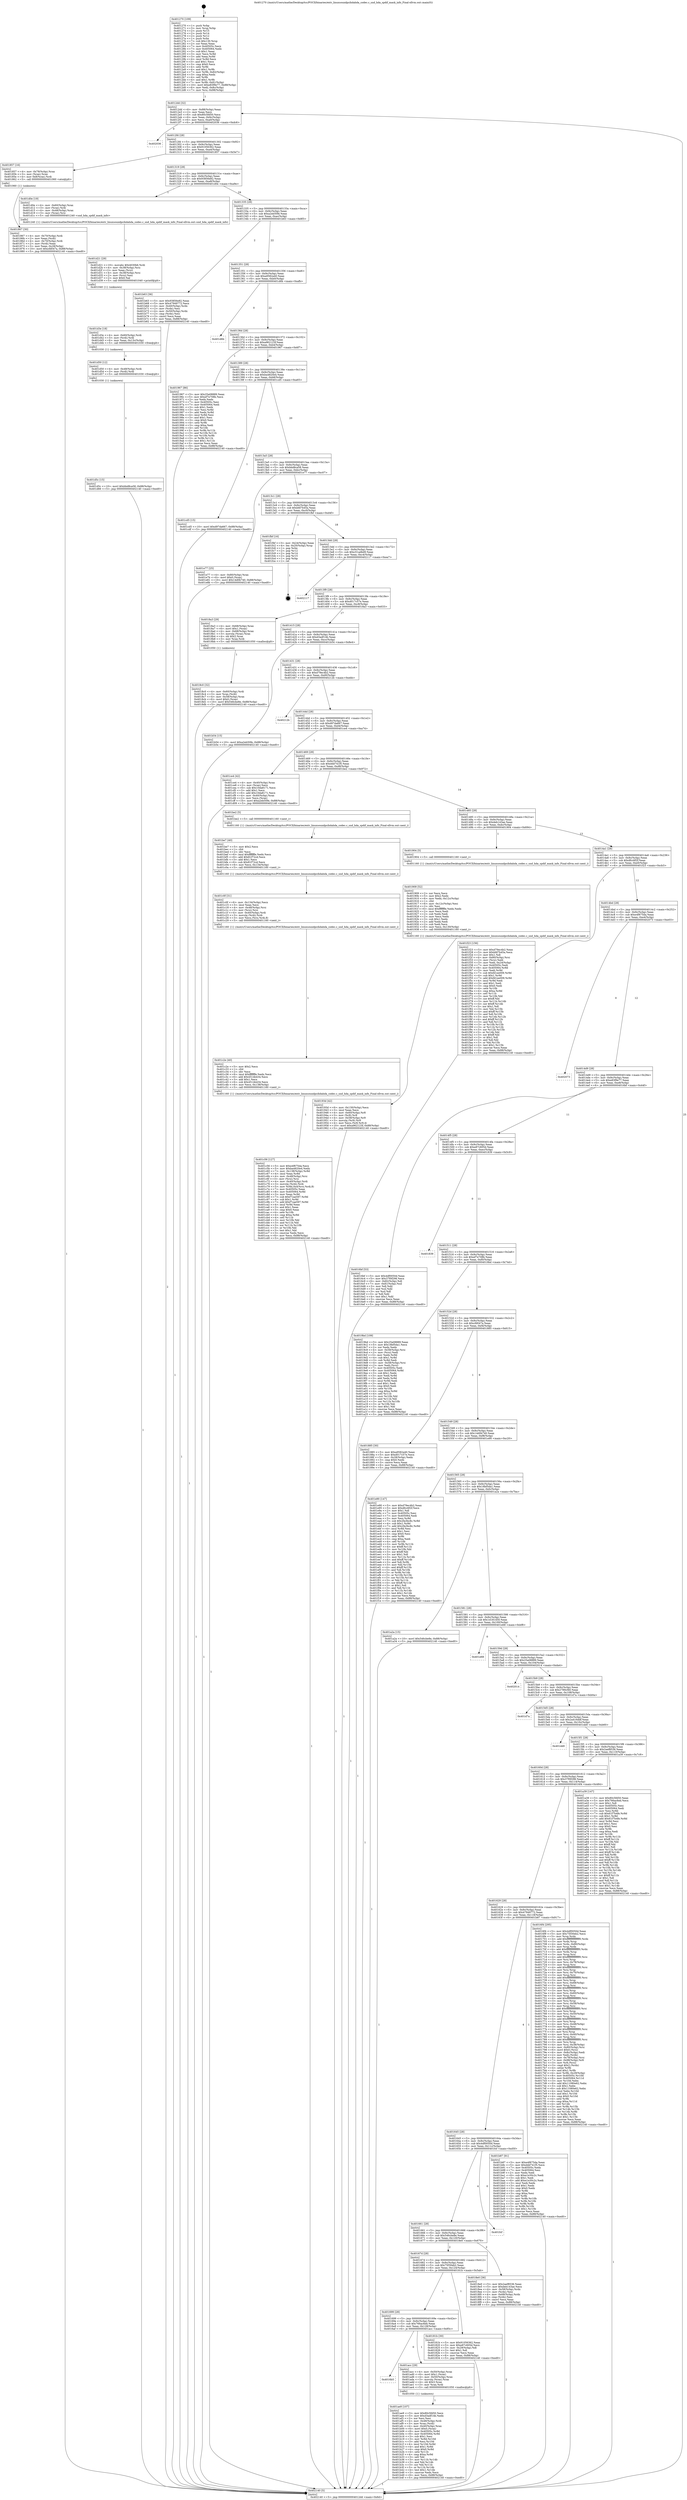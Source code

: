 digraph "0x401270" {
  label = "0x401270 (/mnt/c/Users/mathe/Desktop/tcc/POCII/binaries/extr_linuxsoundpcihdahda_codec.c_snd_hda_spdif_mask_info_Final-ollvm.out::main(0))"
  labelloc = "t"
  node[shape=record]

  Entry [label="",width=0.3,height=0.3,shape=circle,fillcolor=black,style=filled]
  "0x4012dd" [label="{
     0x4012dd [32]\l
     | [instrs]\l
     &nbsp;&nbsp;0x4012dd \<+6\>: mov -0x88(%rbp),%eax\l
     &nbsp;&nbsp;0x4012e3 \<+2\>: mov %eax,%ecx\l
     &nbsp;&nbsp;0x4012e5 \<+6\>: sub $0x80c5fd50,%ecx\l
     &nbsp;&nbsp;0x4012eb \<+6\>: mov %eax,-0x9c(%rbp)\l
     &nbsp;&nbsp;0x4012f1 \<+6\>: mov %ecx,-0xa0(%rbp)\l
     &nbsp;&nbsp;0x4012f7 \<+6\>: je 0000000000402036 \<main+0xdc6\>\l
  }"]
  "0x402036" [label="{
     0x402036\l
  }", style=dashed]
  "0x4012fd" [label="{
     0x4012fd [28]\l
     | [instrs]\l
     &nbsp;&nbsp;0x4012fd \<+5\>: jmp 0000000000401302 \<main+0x92\>\l
     &nbsp;&nbsp;0x401302 \<+6\>: mov -0x9c(%rbp),%eax\l
     &nbsp;&nbsp;0x401308 \<+5\>: sub $0x91056362,%eax\l
     &nbsp;&nbsp;0x40130d \<+6\>: mov %eax,-0xa4(%rbp)\l
     &nbsp;&nbsp;0x401313 \<+6\>: je 0000000000401857 \<main+0x5e7\>\l
  }"]
  Exit [label="",width=0.3,height=0.3,shape=circle,fillcolor=black,style=filled,peripheries=2]
  "0x401857" [label="{
     0x401857 [16]\l
     | [instrs]\l
     &nbsp;&nbsp;0x401857 \<+4\>: mov -0x78(%rbp),%rax\l
     &nbsp;&nbsp;0x40185b \<+3\>: mov (%rax),%rax\l
     &nbsp;&nbsp;0x40185e \<+4\>: mov 0x8(%rax),%rdi\l
     &nbsp;&nbsp;0x401862 \<+5\>: call 0000000000401060 \<atoi@plt\>\l
     | [calls]\l
     &nbsp;&nbsp;0x401060 \{1\} (unknown)\l
  }"]
  "0x401319" [label="{
     0x401319 [28]\l
     | [instrs]\l
     &nbsp;&nbsp;0x401319 \<+5\>: jmp 000000000040131e \<main+0xae\>\l
     &nbsp;&nbsp;0x40131e \<+6\>: mov -0x9c(%rbp),%eax\l
     &nbsp;&nbsp;0x401324 \<+5\>: sub $0x93856e82,%eax\l
     &nbsp;&nbsp;0x401329 \<+6\>: mov %eax,-0xa8(%rbp)\l
     &nbsp;&nbsp;0x40132f \<+6\>: je 0000000000401d0e \<main+0xa9e\>\l
  }"]
  "0x401d5c" [label="{
     0x401d5c [15]\l
     | [instrs]\l
     &nbsp;&nbsp;0x401d5c \<+10\>: movl $0xbbd8ca58,-0x88(%rbp)\l
     &nbsp;&nbsp;0x401d66 \<+5\>: jmp 0000000000402140 \<main+0xed0\>\l
  }"]
  "0x401d0e" [label="{
     0x401d0e [19]\l
     | [instrs]\l
     &nbsp;&nbsp;0x401d0e \<+4\>: mov -0x60(%rbp),%rax\l
     &nbsp;&nbsp;0x401d12 \<+3\>: mov (%rax),%rdi\l
     &nbsp;&nbsp;0x401d15 \<+4\>: mov -0x48(%rbp),%rax\l
     &nbsp;&nbsp;0x401d19 \<+3\>: mov (%rax),%rsi\l
     &nbsp;&nbsp;0x401d1c \<+5\>: call 0000000000401240 \<snd_hda_spdif_mask_info\>\l
     | [calls]\l
     &nbsp;&nbsp;0x401240 \{1\} (/mnt/c/Users/mathe/Desktop/tcc/POCII/binaries/extr_linuxsoundpcihdahda_codec.c_snd_hda_spdif_mask_info_Final-ollvm.out::snd_hda_spdif_mask_info)\l
  }"]
  "0x401335" [label="{
     0x401335 [28]\l
     | [instrs]\l
     &nbsp;&nbsp;0x401335 \<+5\>: jmp 000000000040133a \<main+0xca\>\l
     &nbsp;&nbsp;0x40133a \<+6\>: mov -0x9c(%rbp),%eax\l
     &nbsp;&nbsp;0x401340 \<+5\>: sub $0xa2eb50fe,%eax\l
     &nbsp;&nbsp;0x401345 \<+6\>: mov %eax,-0xac(%rbp)\l
     &nbsp;&nbsp;0x40134b \<+6\>: je 0000000000401b63 \<main+0x8f3\>\l
  }"]
  "0x401d50" [label="{
     0x401d50 [12]\l
     | [instrs]\l
     &nbsp;&nbsp;0x401d50 \<+4\>: mov -0x48(%rbp),%rdi\l
     &nbsp;&nbsp;0x401d54 \<+3\>: mov (%rdi),%rdi\l
     &nbsp;&nbsp;0x401d57 \<+5\>: call 0000000000401030 \<free@plt\>\l
     | [calls]\l
     &nbsp;&nbsp;0x401030 \{1\} (unknown)\l
  }"]
  "0x401b63" [label="{
     0x401b63 [36]\l
     | [instrs]\l
     &nbsp;&nbsp;0x401b63 \<+5\>: mov $0x93856e82,%eax\l
     &nbsp;&nbsp;0x401b68 \<+5\>: mov $0x47949772,%ecx\l
     &nbsp;&nbsp;0x401b6d \<+4\>: mov -0x40(%rbp),%rdx\l
     &nbsp;&nbsp;0x401b71 \<+2\>: mov (%rdx),%esi\l
     &nbsp;&nbsp;0x401b73 \<+4\>: mov -0x50(%rbp),%rdx\l
     &nbsp;&nbsp;0x401b77 \<+2\>: cmp (%rdx),%esi\l
     &nbsp;&nbsp;0x401b79 \<+3\>: cmovl %ecx,%eax\l
     &nbsp;&nbsp;0x401b7c \<+6\>: mov %eax,-0x88(%rbp)\l
     &nbsp;&nbsp;0x401b82 \<+5\>: jmp 0000000000402140 \<main+0xed0\>\l
  }"]
  "0x401351" [label="{
     0x401351 [28]\l
     | [instrs]\l
     &nbsp;&nbsp;0x401351 \<+5\>: jmp 0000000000401356 \<main+0xe6\>\l
     &nbsp;&nbsp;0x401356 \<+6\>: mov -0x9c(%rbp),%eax\l
     &nbsp;&nbsp;0x40135c \<+5\>: sub $0xa9582a40,%eax\l
     &nbsp;&nbsp;0x401361 \<+6\>: mov %eax,-0xb0(%rbp)\l
     &nbsp;&nbsp;0x401367 \<+6\>: je 0000000000401d6b \<main+0xafb\>\l
  }"]
  "0x401d3e" [label="{
     0x401d3e [18]\l
     | [instrs]\l
     &nbsp;&nbsp;0x401d3e \<+4\>: mov -0x60(%rbp),%rdi\l
     &nbsp;&nbsp;0x401d42 \<+3\>: mov (%rdi),%rdi\l
     &nbsp;&nbsp;0x401d45 \<+6\>: mov %eax,-0x13c(%rbp)\l
     &nbsp;&nbsp;0x401d4b \<+5\>: call 0000000000401030 \<free@plt\>\l
     | [calls]\l
     &nbsp;&nbsp;0x401030 \{1\} (unknown)\l
  }"]
  "0x401d6b" [label="{
     0x401d6b\l
  }", style=dashed]
  "0x40136d" [label="{
     0x40136d [28]\l
     | [instrs]\l
     &nbsp;&nbsp;0x40136d \<+5\>: jmp 0000000000401372 \<main+0x102\>\l
     &nbsp;&nbsp;0x401372 \<+6\>: mov -0x9c(%rbp),%eax\l
     &nbsp;&nbsp;0x401378 \<+5\>: sub $0xa962123f,%eax\l
     &nbsp;&nbsp;0x40137d \<+6\>: mov %eax,-0xb4(%rbp)\l
     &nbsp;&nbsp;0x401383 \<+6\>: je 0000000000401967 \<main+0x6f7\>\l
  }"]
  "0x401d21" [label="{
     0x401d21 [29]\l
     | [instrs]\l
     &nbsp;&nbsp;0x401d21 \<+10\>: movabs $0x4030b6,%rdi\l
     &nbsp;&nbsp;0x401d2b \<+4\>: mov -0x38(%rbp),%rsi\l
     &nbsp;&nbsp;0x401d2f \<+2\>: mov %eax,(%rsi)\l
     &nbsp;&nbsp;0x401d31 \<+4\>: mov -0x38(%rbp),%rsi\l
     &nbsp;&nbsp;0x401d35 \<+2\>: mov (%rsi),%esi\l
     &nbsp;&nbsp;0x401d37 \<+2\>: mov $0x0,%al\l
     &nbsp;&nbsp;0x401d39 \<+5\>: call 0000000000401040 \<printf@plt\>\l
     | [calls]\l
     &nbsp;&nbsp;0x401040 \{1\} (unknown)\l
  }"]
  "0x401967" [label="{
     0x401967 [86]\l
     | [instrs]\l
     &nbsp;&nbsp;0x401967 \<+5\>: mov $0x25a08889,%eax\l
     &nbsp;&nbsp;0x40196c \<+5\>: mov $0xef7e708b,%ecx\l
     &nbsp;&nbsp;0x401971 \<+2\>: xor %edx,%edx\l
     &nbsp;&nbsp;0x401973 \<+7\>: mov 0x40505c,%esi\l
     &nbsp;&nbsp;0x40197a \<+7\>: mov 0x405064,%edi\l
     &nbsp;&nbsp;0x401981 \<+3\>: sub $0x1,%edx\l
     &nbsp;&nbsp;0x401984 \<+3\>: mov %esi,%r8d\l
     &nbsp;&nbsp;0x401987 \<+3\>: add %edx,%r8d\l
     &nbsp;&nbsp;0x40198a \<+4\>: imul %r8d,%esi\l
     &nbsp;&nbsp;0x40198e \<+3\>: and $0x1,%esi\l
     &nbsp;&nbsp;0x401991 \<+3\>: cmp $0x0,%esi\l
     &nbsp;&nbsp;0x401994 \<+4\>: sete %r9b\l
     &nbsp;&nbsp;0x401998 \<+3\>: cmp $0xa,%edi\l
     &nbsp;&nbsp;0x40199b \<+4\>: setl %r10b\l
     &nbsp;&nbsp;0x40199f \<+3\>: mov %r9b,%r11b\l
     &nbsp;&nbsp;0x4019a2 \<+3\>: and %r10b,%r11b\l
     &nbsp;&nbsp;0x4019a5 \<+3\>: xor %r10b,%r9b\l
     &nbsp;&nbsp;0x4019a8 \<+3\>: or %r9b,%r11b\l
     &nbsp;&nbsp;0x4019ab \<+4\>: test $0x1,%r11b\l
     &nbsp;&nbsp;0x4019af \<+3\>: cmovne %ecx,%eax\l
     &nbsp;&nbsp;0x4019b2 \<+6\>: mov %eax,-0x88(%rbp)\l
     &nbsp;&nbsp;0x4019b8 \<+5\>: jmp 0000000000402140 \<main+0xed0\>\l
  }"]
  "0x401389" [label="{
     0x401389 [28]\l
     | [instrs]\l
     &nbsp;&nbsp;0x401389 \<+5\>: jmp 000000000040138e \<main+0x11e\>\l
     &nbsp;&nbsp;0x40138e \<+6\>: mov -0x9c(%rbp),%eax\l
     &nbsp;&nbsp;0x401394 \<+5\>: sub $0xba4820e4,%eax\l
     &nbsp;&nbsp;0x401399 \<+6\>: mov %eax,-0xb8(%rbp)\l
     &nbsp;&nbsp;0x40139f \<+6\>: je 0000000000401cd5 \<main+0xa65\>\l
  }"]
  "0x401c56" [label="{
     0x401c56 [127]\l
     | [instrs]\l
     &nbsp;&nbsp;0x401c56 \<+5\>: mov $0xe4f675da,%ecx\l
     &nbsp;&nbsp;0x401c5b \<+5\>: mov $0xba4820e4,%edx\l
     &nbsp;&nbsp;0x401c60 \<+7\>: mov -0x138(%rbp),%r8d\l
     &nbsp;&nbsp;0x401c67 \<+4\>: imul %eax,%r8d\l
     &nbsp;&nbsp;0x401c6b \<+4\>: mov -0x48(%rbp),%rsi\l
     &nbsp;&nbsp;0x401c6f \<+3\>: mov (%rsi),%rsi\l
     &nbsp;&nbsp;0x401c72 \<+4\>: mov -0x40(%rbp),%rdi\l
     &nbsp;&nbsp;0x401c76 \<+3\>: movslq (%rdi),%rdi\l
     &nbsp;&nbsp;0x401c79 \<+5\>: mov %r8d,0x4(%rsi,%rdi,8)\l
     &nbsp;&nbsp;0x401c7e \<+7\>: mov 0x40505c,%eax\l
     &nbsp;&nbsp;0x401c85 \<+8\>: mov 0x405064,%r8d\l
     &nbsp;&nbsp;0x401c8d \<+3\>: mov %eax,%r9d\l
     &nbsp;&nbsp;0x401c90 \<+7\>: sub $0xf7cae597,%r9d\l
     &nbsp;&nbsp;0x401c97 \<+4\>: sub $0x1,%r9d\l
     &nbsp;&nbsp;0x401c9b \<+7\>: add $0xf7cae597,%r9d\l
     &nbsp;&nbsp;0x401ca2 \<+4\>: imul %r9d,%eax\l
     &nbsp;&nbsp;0x401ca6 \<+3\>: and $0x1,%eax\l
     &nbsp;&nbsp;0x401ca9 \<+3\>: cmp $0x0,%eax\l
     &nbsp;&nbsp;0x401cac \<+4\>: sete %r10b\l
     &nbsp;&nbsp;0x401cb0 \<+4\>: cmp $0xa,%r8d\l
     &nbsp;&nbsp;0x401cb4 \<+4\>: setl %r11b\l
     &nbsp;&nbsp;0x401cb8 \<+3\>: mov %r10b,%bl\l
     &nbsp;&nbsp;0x401cbb \<+3\>: and %r11b,%bl\l
     &nbsp;&nbsp;0x401cbe \<+3\>: xor %r11b,%r10b\l
     &nbsp;&nbsp;0x401cc1 \<+3\>: or %r10b,%bl\l
     &nbsp;&nbsp;0x401cc4 \<+3\>: test $0x1,%bl\l
     &nbsp;&nbsp;0x401cc7 \<+3\>: cmovne %edx,%ecx\l
     &nbsp;&nbsp;0x401cca \<+6\>: mov %ecx,-0x88(%rbp)\l
     &nbsp;&nbsp;0x401cd0 \<+5\>: jmp 0000000000402140 \<main+0xed0\>\l
  }"]
  "0x401cd5" [label="{
     0x401cd5 [15]\l
     | [instrs]\l
     &nbsp;&nbsp;0x401cd5 \<+10\>: movl $0xd97da667,-0x88(%rbp)\l
     &nbsp;&nbsp;0x401cdf \<+5\>: jmp 0000000000402140 \<main+0xed0\>\l
  }"]
  "0x4013a5" [label="{
     0x4013a5 [28]\l
     | [instrs]\l
     &nbsp;&nbsp;0x4013a5 \<+5\>: jmp 00000000004013aa \<main+0x13a\>\l
     &nbsp;&nbsp;0x4013aa \<+6\>: mov -0x9c(%rbp),%eax\l
     &nbsp;&nbsp;0x4013b0 \<+5\>: sub $0xbbd8ca58,%eax\l
     &nbsp;&nbsp;0x4013b5 \<+6\>: mov %eax,-0xbc(%rbp)\l
     &nbsp;&nbsp;0x4013bb \<+6\>: je 0000000000401e77 \<main+0xc07\>\l
  }"]
  "0x401c2e" [label="{
     0x401c2e [40]\l
     | [instrs]\l
     &nbsp;&nbsp;0x401c2e \<+5\>: mov $0x2,%ecx\l
     &nbsp;&nbsp;0x401c33 \<+1\>: cltd\l
     &nbsp;&nbsp;0x401c34 \<+2\>: idiv %ecx\l
     &nbsp;&nbsp;0x401c36 \<+6\>: imul $0xfffffffe,%edx,%ecx\l
     &nbsp;&nbsp;0x401c3c \<+6\>: add $0x4514b434,%ecx\l
     &nbsp;&nbsp;0x401c42 \<+3\>: add $0x1,%ecx\l
     &nbsp;&nbsp;0x401c45 \<+6\>: sub $0x4514b434,%ecx\l
     &nbsp;&nbsp;0x401c4b \<+6\>: mov %ecx,-0x138(%rbp)\l
     &nbsp;&nbsp;0x401c51 \<+5\>: call 0000000000401160 \<next_i\>\l
     | [calls]\l
     &nbsp;&nbsp;0x401160 \{1\} (/mnt/c/Users/mathe/Desktop/tcc/POCII/binaries/extr_linuxsoundpcihdahda_codec.c_snd_hda_spdif_mask_info_Final-ollvm.out::next_i)\l
  }"]
  "0x401e77" [label="{
     0x401e77 [25]\l
     | [instrs]\l
     &nbsp;&nbsp;0x401e77 \<+4\>: mov -0x80(%rbp),%rax\l
     &nbsp;&nbsp;0x401e7b \<+6\>: movl $0x0,(%rax)\l
     &nbsp;&nbsp;0x401e81 \<+10\>: movl $0x14d0b740,-0x88(%rbp)\l
     &nbsp;&nbsp;0x401e8b \<+5\>: jmp 0000000000402140 \<main+0xed0\>\l
  }"]
  "0x4013c1" [label="{
     0x4013c1 [28]\l
     | [instrs]\l
     &nbsp;&nbsp;0x4013c1 \<+5\>: jmp 00000000004013c6 \<main+0x156\>\l
     &nbsp;&nbsp;0x4013c6 \<+6\>: mov -0x9c(%rbp),%eax\l
     &nbsp;&nbsp;0x4013cc \<+5\>: sub $0xbfd7b45a,%eax\l
     &nbsp;&nbsp;0x4013d1 \<+6\>: mov %eax,-0xc0(%rbp)\l
     &nbsp;&nbsp;0x4013d7 \<+6\>: je 0000000000401fbf \<main+0xd4f\>\l
  }"]
  "0x401c0f" [label="{
     0x401c0f [31]\l
     | [instrs]\l
     &nbsp;&nbsp;0x401c0f \<+6\>: mov -0x134(%rbp),%ecx\l
     &nbsp;&nbsp;0x401c15 \<+3\>: imul %eax,%ecx\l
     &nbsp;&nbsp;0x401c18 \<+4\>: mov -0x48(%rbp),%rsi\l
     &nbsp;&nbsp;0x401c1c \<+3\>: mov (%rsi),%rsi\l
     &nbsp;&nbsp;0x401c1f \<+4\>: mov -0x40(%rbp),%rdi\l
     &nbsp;&nbsp;0x401c23 \<+3\>: movslq (%rdi),%rdi\l
     &nbsp;&nbsp;0x401c26 \<+3\>: mov %ecx,(%rsi,%rdi,8)\l
     &nbsp;&nbsp;0x401c29 \<+5\>: call 0000000000401160 \<next_i\>\l
     | [calls]\l
     &nbsp;&nbsp;0x401160 \{1\} (/mnt/c/Users/mathe/Desktop/tcc/POCII/binaries/extr_linuxsoundpcihdahda_codec.c_snd_hda_spdif_mask_info_Final-ollvm.out::next_i)\l
  }"]
  "0x401fbf" [label="{
     0x401fbf [16]\l
     | [instrs]\l
     &nbsp;&nbsp;0x401fbf \<+3\>: mov -0x24(%rbp),%eax\l
     &nbsp;&nbsp;0x401fc2 \<+4\>: lea -0x20(%rbp),%rsp\l
     &nbsp;&nbsp;0x401fc6 \<+1\>: pop %rbx\l
     &nbsp;&nbsp;0x401fc7 \<+2\>: pop %r12\l
     &nbsp;&nbsp;0x401fc9 \<+2\>: pop %r14\l
     &nbsp;&nbsp;0x401fcb \<+2\>: pop %r15\l
     &nbsp;&nbsp;0x401fcd \<+1\>: pop %rbp\l
     &nbsp;&nbsp;0x401fce \<+1\>: ret\l
  }"]
  "0x4013dd" [label="{
     0x4013dd [28]\l
     | [instrs]\l
     &nbsp;&nbsp;0x4013dd \<+5\>: jmp 00000000004013e2 \<main+0x172\>\l
     &nbsp;&nbsp;0x4013e2 \<+6\>: mov -0x9c(%rbp),%eax\l
     &nbsp;&nbsp;0x4013e8 \<+5\>: sub $0xc51adbd9,%eax\l
     &nbsp;&nbsp;0x4013ed \<+6\>: mov %eax,-0xc4(%rbp)\l
     &nbsp;&nbsp;0x4013f3 \<+6\>: je 0000000000402117 \<main+0xea7\>\l
  }"]
  "0x401be7" [label="{
     0x401be7 [40]\l
     | [instrs]\l
     &nbsp;&nbsp;0x401be7 \<+5\>: mov $0x2,%ecx\l
     &nbsp;&nbsp;0x401bec \<+1\>: cltd\l
     &nbsp;&nbsp;0x401bed \<+2\>: idiv %ecx\l
     &nbsp;&nbsp;0x401bef \<+6\>: imul $0xfffffffe,%edx,%ecx\l
     &nbsp;&nbsp;0x401bf5 \<+6\>: add $0x81f72cd,%ecx\l
     &nbsp;&nbsp;0x401bfb \<+3\>: add $0x1,%ecx\l
     &nbsp;&nbsp;0x401bfe \<+6\>: sub $0x81f72cd,%ecx\l
     &nbsp;&nbsp;0x401c04 \<+6\>: mov %ecx,-0x134(%rbp)\l
     &nbsp;&nbsp;0x401c0a \<+5\>: call 0000000000401160 \<next_i\>\l
     | [calls]\l
     &nbsp;&nbsp;0x401160 \{1\} (/mnt/c/Users/mathe/Desktop/tcc/POCII/binaries/extr_linuxsoundpcihdahda_codec.c_snd_hda_spdif_mask_info_Final-ollvm.out::next_i)\l
  }"]
  "0x402117" [label="{
     0x402117\l
  }", style=dashed]
  "0x4013f9" [label="{
     0x4013f9 [28]\l
     | [instrs]\l
     &nbsp;&nbsp;0x4013f9 \<+5\>: jmp 00000000004013fe \<main+0x18e\>\l
     &nbsp;&nbsp;0x4013fe \<+6\>: mov -0x9c(%rbp),%eax\l
     &nbsp;&nbsp;0x401404 \<+5\>: sub $0xd017c57e,%eax\l
     &nbsp;&nbsp;0x401409 \<+6\>: mov %eax,-0xc8(%rbp)\l
     &nbsp;&nbsp;0x40140f \<+6\>: je 00000000004018a3 \<main+0x633\>\l
  }"]
  "0x401ae9" [label="{
     0x401ae9 [107]\l
     | [instrs]\l
     &nbsp;&nbsp;0x401ae9 \<+5\>: mov $0x80c5fd50,%ecx\l
     &nbsp;&nbsp;0x401aee \<+5\>: mov $0xd3adf14b,%edx\l
     &nbsp;&nbsp;0x401af3 \<+2\>: xor %esi,%esi\l
     &nbsp;&nbsp;0x401af5 \<+4\>: mov -0x48(%rbp),%rdi\l
     &nbsp;&nbsp;0x401af9 \<+3\>: mov %rax,(%rdi)\l
     &nbsp;&nbsp;0x401afc \<+4\>: mov -0x40(%rbp),%rax\l
     &nbsp;&nbsp;0x401b00 \<+6\>: movl $0x0,(%rax)\l
     &nbsp;&nbsp;0x401b06 \<+8\>: mov 0x40505c,%r8d\l
     &nbsp;&nbsp;0x401b0e \<+8\>: mov 0x405064,%r9d\l
     &nbsp;&nbsp;0x401b16 \<+3\>: sub $0x1,%esi\l
     &nbsp;&nbsp;0x401b19 \<+3\>: mov %r8d,%r10d\l
     &nbsp;&nbsp;0x401b1c \<+3\>: add %esi,%r10d\l
     &nbsp;&nbsp;0x401b1f \<+4\>: imul %r10d,%r8d\l
     &nbsp;&nbsp;0x401b23 \<+4\>: and $0x1,%r8d\l
     &nbsp;&nbsp;0x401b27 \<+4\>: cmp $0x0,%r8d\l
     &nbsp;&nbsp;0x401b2b \<+4\>: sete %r11b\l
     &nbsp;&nbsp;0x401b2f \<+4\>: cmp $0xa,%r9d\l
     &nbsp;&nbsp;0x401b33 \<+3\>: setl %bl\l
     &nbsp;&nbsp;0x401b36 \<+3\>: mov %r11b,%r14b\l
     &nbsp;&nbsp;0x401b39 \<+3\>: and %bl,%r14b\l
     &nbsp;&nbsp;0x401b3c \<+3\>: xor %bl,%r11b\l
     &nbsp;&nbsp;0x401b3f \<+3\>: or %r11b,%r14b\l
     &nbsp;&nbsp;0x401b42 \<+4\>: test $0x1,%r14b\l
     &nbsp;&nbsp;0x401b46 \<+3\>: cmovne %edx,%ecx\l
     &nbsp;&nbsp;0x401b49 \<+6\>: mov %ecx,-0x88(%rbp)\l
     &nbsp;&nbsp;0x401b4f \<+5\>: jmp 0000000000402140 \<main+0xed0\>\l
  }"]
  "0x4018a3" [label="{
     0x4018a3 [29]\l
     | [instrs]\l
     &nbsp;&nbsp;0x4018a3 \<+4\>: mov -0x68(%rbp),%rax\l
     &nbsp;&nbsp;0x4018a7 \<+6\>: movl $0x1,(%rax)\l
     &nbsp;&nbsp;0x4018ad \<+4\>: mov -0x68(%rbp),%rax\l
     &nbsp;&nbsp;0x4018b1 \<+3\>: movslq (%rax),%rax\l
     &nbsp;&nbsp;0x4018b4 \<+4\>: shl $0x2,%rax\l
     &nbsp;&nbsp;0x4018b8 \<+3\>: mov %rax,%rdi\l
     &nbsp;&nbsp;0x4018bb \<+5\>: call 0000000000401050 \<malloc@plt\>\l
     | [calls]\l
     &nbsp;&nbsp;0x401050 \{1\} (unknown)\l
  }"]
  "0x401415" [label="{
     0x401415 [28]\l
     | [instrs]\l
     &nbsp;&nbsp;0x401415 \<+5\>: jmp 000000000040141a \<main+0x1aa\>\l
     &nbsp;&nbsp;0x40141a \<+6\>: mov -0x9c(%rbp),%eax\l
     &nbsp;&nbsp;0x401420 \<+5\>: sub $0xd3adf14b,%eax\l
     &nbsp;&nbsp;0x401425 \<+6\>: mov %eax,-0xcc(%rbp)\l
     &nbsp;&nbsp;0x40142b \<+6\>: je 0000000000401b54 \<main+0x8e4\>\l
  }"]
  "0x4016b5" [label="{
     0x4016b5\l
  }", style=dashed]
  "0x401b54" [label="{
     0x401b54 [15]\l
     | [instrs]\l
     &nbsp;&nbsp;0x401b54 \<+10\>: movl $0xa2eb50fe,-0x88(%rbp)\l
     &nbsp;&nbsp;0x401b5e \<+5\>: jmp 0000000000402140 \<main+0xed0\>\l
  }"]
  "0x401431" [label="{
     0x401431 [28]\l
     | [instrs]\l
     &nbsp;&nbsp;0x401431 \<+5\>: jmp 0000000000401436 \<main+0x1c6\>\l
     &nbsp;&nbsp;0x401436 \<+6\>: mov -0x9c(%rbp),%eax\l
     &nbsp;&nbsp;0x40143c \<+5\>: sub $0xd79ec4b2,%eax\l
     &nbsp;&nbsp;0x401441 \<+6\>: mov %eax,-0xd0(%rbp)\l
     &nbsp;&nbsp;0x401447 \<+6\>: je 000000000040212b \<main+0xebb\>\l
  }"]
  "0x401acc" [label="{
     0x401acc [29]\l
     | [instrs]\l
     &nbsp;&nbsp;0x401acc \<+4\>: mov -0x50(%rbp),%rax\l
     &nbsp;&nbsp;0x401ad0 \<+6\>: movl $0x1,(%rax)\l
     &nbsp;&nbsp;0x401ad6 \<+4\>: mov -0x50(%rbp),%rax\l
     &nbsp;&nbsp;0x401ada \<+3\>: movslq (%rax),%rax\l
     &nbsp;&nbsp;0x401add \<+4\>: shl $0x3,%rax\l
     &nbsp;&nbsp;0x401ae1 \<+3\>: mov %rax,%rdi\l
     &nbsp;&nbsp;0x401ae4 \<+5\>: call 0000000000401050 \<malloc@plt\>\l
     | [calls]\l
     &nbsp;&nbsp;0x401050 \{1\} (unknown)\l
  }"]
  "0x40212b" [label="{
     0x40212b\l
  }", style=dashed]
  "0x40144d" [label="{
     0x40144d [28]\l
     | [instrs]\l
     &nbsp;&nbsp;0x40144d \<+5\>: jmp 0000000000401452 \<main+0x1e2\>\l
     &nbsp;&nbsp;0x401452 \<+6\>: mov -0x9c(%rbp),%eax\l
     &nbsp;&nbsp;0x401458 \<+5\>: sub $0xd97da667,%eax\l
     &nbsp;&nbsp;0x40145d \<+6\>: mov %eax,-0xd4(%rbp)\l
     &nbsp;&nbsp;0x401463 \<+6\>: je 0000000000401ce4 \<main+0xa74\>\l
  }"]
  "0x40193d" [label="{
     0x40193d [42]\l
     | [instrs]\l
     &nbsp;&nbsp;0x40193d \<+6\>: mov -0x130(%rbp),%ecx\l
     &nbsp;&nbsp;0x401943 \<+3\>: imul %eax,%ecx\l
     &nbsp;&nbsp;0x401946 \<+4\>: mov -0x60(%rbp),%r8\l
     &nbsp;&nbsp;0x40194a \<+3\>: mov (%r8),%r8\l
     &nbsp;&nbsp;0x40194d \<+4\>: mov -0x58(%rbp),%r9\l
     &nbsp;&nbsp;0x401951 \<+3\>: movslq (%r9),%r9\l
     &nbsp;&nbsp;0x401954 \<+4\>: mov %ecx,(%r8,%r9,4)\l
     &nbsp;&nbsp;0x401958 \<+10\>: movl $0xa962123f,-0x88(%rbp)\l
     &nbsp;&nbsp;0x401962 \<+5\>: jmp 0000000000402140 \<main+0xed0\>\l
  }"]
  "0x401ce4" [label="{
     0x401ce4 [42]\l
     | [instrs]\l
     &nbsp;&nbsp;0x401ce4 \<+4\>: mov -0x40(%rbp),%rax\l
     &nbsp;&nbsp;0x401ce8 \<+2\>: mov (%rax),%ecx\l
     &nbsp;&nbsp;0x401cea \<+6\>: sub $0x10da8171,%ecx\l
     &nbsp;&nbsp;0x401cf0 \<+3\>: add $0x1,%ecx\l
     &nbsp;&nbsp;0x401cf3 \<+6\>: add $0x10da8171,%ecx\l
     &nbsp;&nbsp;0x401cf9 \<+4\>: mov -0x40(%rbp),%rax\l
     &nbsp;&nbsp;0x401cfd \<+2\>: mov %ecx,(%rax)\l
     &nbsp;&nbsp;0x401cff \<+10\>: movl $0xa2eb50fe,-0x88(%rbp)\l
     &nbsp;&nbsp;0x401d09 \<+5\>: jmp 0000000000402140 \<main+0xed0\>\l
  }"]
  "0x401469" [label="{
     0x401469 [28]\l
     | [instrs]\l
     &nbsp;&nbsp;0x401469 \<+5\>: jmp 000000000040146e \<main+0x1fe\>\l
     &nbsp;&nbsp;0x40146e \<+6\>: mov -0x9c(%rbp),%eax\l
     &nbsp;&nbsp;0x401474 \<+5\>: sub $0xddd741f5,%eax\l
     &nbsp;&nbsp;0x401479 \<+6\>: mov %eax,-0xd8(%rbp)\l
     &nbsp;&nbsp;0x40147f \<+6\>: je 0000000000401be2 \<main+0x972\>\l
  }"]
  "0x401909" [label="{
     0x401909 [52]\l
     | [instrs]\l
     &nbsp;&nbsp;0x401909 \<+2\>: xor %ecx,%ecx\l
     &nbsp;&nbsp;0x40190b \<+5\>: mov $0x2,%edx\l
     &nbsp;&nbsp;0x401910 \<+6\>: mov %edx,-0x12c(%rbp)\l
     &nbsp;&nbsp;0x401916 \<+1\>: cltd\l
     &nbsp;&nbsp;0x401917 \<+6\>: mov -0x12c(%rbp),%esi\l
     &nbsp;&nbsp;0x40191d \<+2\>: idiv %esi\l
     &nbsp;&nbsp;0x40191f \<+6\>: imul $0xfffffffe,%edx,%edx\l
     &nbsp;&nbsp;0x401925 \<+2\>: mov %ecx,%edi\l
     &nbsp;&nbsp;0x401927 \<+2\>: sub %edx,%edi\l
     &nbsp;&nbsp;0x401929 \<+2\>: mov %ecx,%edx\l
     &nbsp;&nbsp;0x40192b \<+3\>: sub $0x1,%edx\l
     &nbsp;&nbsp;0x40192e \<+2\>: add %edx,%edi\l
     &nbsp;&nbsp;0x401930 \<+2\>: sub %edi,%ecx\l
     &nbsp;&nbsp;0x401932 \<+6\>: mov %ecx,-0x130(%rbp)\l
     &nbsp;&nbsp;0x401938 \<+5\>: call 0000000000401160 \<next_i\>\l
     | [calls]\l
     &nbsp;&nbsp;0x401160 \{1\} (/mnt/c/Users/mathe/Desktop/tcc/POCII/binaries/extr_linuxsoundpcihdahda_codec.c_snd_hda_spdif_mask_info_Final-ollvm.out::next_i)\l
  }"]
  "0x401be2" [label="{
     0x401be2 [5]\l
     | [instrs]\l
     &nbsp;&nbsp;0x401be2 \<+5\>: call 0000000000401160 \<next_i\>\l
     | [calls]\l
     &nbsp;&nbsp;0x401160 \{1\} (/mnt/c/Users/mathe/Desktop/tcc/POCII/binaries/extr_linuxsoundpcihdahda_codec.c_snd_hda_spdif_mask_info_Final-ollvm.out::next_i)\l
  }"]
  "0x401485" [label="{
     0x401485 [28]\l
     | [instrs]\l
     &nbsp;&nbsp;0x401485 \<+5\>: jmp 000000000040148a \<main+0x21a\>\l
     &nbsp;&nbsp;0x40148a \<+6\>: mov -0x9c(%rbp),%eax\l
     &nbsp;&nbsp;0x401490 \<+5\>: sub $0xdeb143ae,%eax\l
     &nbsp;&nbsp;0x401495 \<+6\>: mov %eax,-0xdc(%rbp)\l
     &nbsp;&nbsp;0x40149b \<+6\>: je 0000000000401904 \<main+0x694\>\l
  }"]
  "0x4018c0" [label="{
     0x4018c0 [32]\l
     | [instrs]\l
     &nbsp;&nbsp;0x4018c0 \<+4\>: mov -0x60(%rbp),%rdi\l
     &nbsp;&nbsp;0x4018c4 \<+3\>: mov %rax,(%rdi)\l
     &nbsp;&nbsp;0x4018c7 \<+4\>: mov -0x58(%rbp),%rax\l
     &nbsp;&nbsp;0x4018cb \<+6\>: movl $0x0,(%rax)\l
     &nbsp;&nbsp;0x4018d1 \<+10\>: movl $0x546cbe8e,-0x88(%rbp)\l
     &nbsp;&nbsp;0x4018db \<+5\>: jmp 0000000000402140 \<main+0xed0\>\l
  }"]
  "0x401904" [label="{
     0x401904 [5]\l
     | [instrs]\l
     &nbsp;&nbsp;0x401904 \<+5\>: call 0000000000401160 \<next_i\>\l
     | [calls]\l
     &nbsp;&nbsp;0x401160 \{1\} (/mnt/c/Users/mathe/Desktop/tcc/POCII/binaries/extr_linuxsoundpcihdahda_codec.c_snd_hda_spdif_mask_info_Final-ollvm.out::next_i)\l
  }"]
  "0x4014a1" [label="{
     0x4014a1 [28]\l
     | [instrs]\l
     &nbsp;&nbsp;0x4014a1 \<+5\>: jmp 00000000004014a6 \<main+0x236\>\l
     &nbsp;&nbsp;0x4014a6 \<+6\>: mov -0x9c(%rbp),%eax\l
     &nbsp;&nbsp;0x4014ac \<+5\>: sub $0xdfcc6f2f,%eax\l
     &nbsp;&nbsp;0x4014b1 \<+6\>: mov %eax,-0xe0(%rbp)\l
     &nbsp;&nbsp;0x4014b7 \<+6\>: je 0000000000401f23 \<main+0xcb3\>\l
  }"]
  "0x401867" [label="{
     0x401867 [30]\l
     | [instrs]\l
     &nbsp;&nbsp;0x401867 \<+4\>: mov -0x70(%rbp),%rdi\l
     &nbsp;&nbsp;0x40186b \<+2\>: mov %eax,(%rdi)\l
     &nbsp;&nbsp;0x40186d \<+4\>: mov -0x70(%rbp),%rdi\l
     &nbsp;&nbsp;0x401871 \<+2\>: mov (%rdi),%eax\l
     &nbsp;&nbsp;0x401873 \<+3\>: mov %eax,-0x28(%rbp)\l
     &nbsp;&nbsp;0x401876 \<+10\>: movl $0xcfd047a,-0x88(%rbp)\l
     &nbsp;&nbsp;0x401880 \<+5\>: jmp 0000000000402140 \<main+0xed0\>\l
  }"]
  "0x401f23" [label="{
     0x401f23 [156]\l
     | [instrs]\l
     &nbsp;&nbsp;0x401f23 \<+5\>: mov $0xd79ec4b2,%eax\l
     &nbsp;&nbsp;0x401f28 \<+5\>: mov $0xbfd7b45a,%ecx\l
     &nbsp;&nbsp;0x401f2d \<+2\>: mov $0x1,%dl\l
     &nbsp;&nbsp;0x401f2f \<+4\>: mov -0x80(%rbp),%rsi\l
     &nbsp;&nbsp;0x401f33 \<+2\>: mov (%rsi),%edi\l
     &nbsp;&nbsp;0x401f35 \<+3\>: mov %edi,-0x24(%rbp)\l
     &nbsp;&nbsp;0x401f38 \<+7\>: mov 0x40505c,%edi\l
     &nbsp;&nbsp;0x401f3f \<+8\>: mov 0x405064,%r8d\l
     &nbsp;&nbsp;0x401f47 \<+3\>: mov %edi,%r9d\l
     &nbsp;&nbsp;0x401f4a \<+7\>: sub $0xfd1ee009,%r9d\l
     &nbsp;&nbsp;0x401f51 \<+4\>: sub $0x1,%r9d\l
     &nbsp;&nbsp;0x401f55 \<+7\>: add $0xfd1ee009,%r9d\l
     &nbsp;&nbsp;0x401f5c \<+4\>: imul %r9d,%edi\l
     &nbsp;&nbsp;0x401f60 \<+3\>: and $0x1,%edi\l
     &nbsp;&nbsp;0x401f63 \<+3\>: cmp $0x0,%edi\l
     &nbsp;&nbsp;0x401f66 \<+4\>: sete %r10b\l
     &nbsp;&nbsp;0x401f6a \<+4\>: cmp $0xa,%r8d\l
     &nbsp;&nbsp;0x401f6e \<+4\>: setl %r11b\l
     &nbsp;&nbsp;0x401f72 \<+3\>: mov %r10b,%bl\l
     &nbsp;&nbsp;0x401f75 \<+3\>: xor $0xff,%bl\l
     &nbsp;&nbsp;0x401f78 \<+3\>: mov %r11b,%r14b\l
     &nbsp;&nbsp;0x401f7b \<+4\>: xor $0xff,%r14b\l
     &nbsp;&nbsp;0x401f7f \<+3\>: xor $0x1,%dl\l
     &nbsp;&nbsp;0x401f82 \<+3\>: mov %bl,%r15b\l
     &nbsp;&nbsp;0x401f85 \<+4\>: and $0xff,%r15b\l
     &nbsp;&nbsp;0x401f89 \<+3\>: and %dl,%r10b\l
     &nbsp;&nbsp;0x401f8c \<+3\>: mov %r14b,%r12b\l
     &nbsp;&nbsp;0x401f8f \<+4\>: and $0xff,%r12b\l
     &nbsp;&nbsp;0x401f93 \<+3\>: and %dl,%r11b\l
     &nbsp;&nbsp;0x401f96 \<+3\>: or %r10b,%r15b\l
     &nbsp;&nbsp;0x401f99 \<+3\>: or %r11b,%r12b\l
     &nbsp;&nbsp;0x401f9c \<+3\>: xor %r12b,%r15b\l
     &nbsp;&nbsp;0x401f9f \<+3\>: or %r14b,%bl\l
     &nbsp;&nbsp;0x401fa2 \<+3\>: xor $0xff,%bl\l
     &nbsp;&nbsp;0x401fa5 \<+3\>: or $0x1,%dl\l
     &nbsp;&nbsp;0x401fa8 \<+2\>: and %dl,%bl\l
     &nbsp;&nbsp;0x401faa \<+3\>: or %bl,%r15b\l
     &nbsp;&nbsp;0x401fad \<+4\>: test $0x1,%r15b\l
     &nbsp;&nbsp;0x401fb1 \<+3\>: cmovne %ecx,%eax\l
     &nbsp;&nbsp;0x401fb4 \<+6\>: mov %eax,-0x88(%rbp)\l
     &nbsp;&nbsp;0x401fba \<+5\>: jmp 0000000000402140 \<main+0xed0\>\l
  }"]
  "0x4014bd" [label="{
     0x4014bd [28]\l
     | [instrs]\l
     &nbsp;&nbsp;0x4014bd \<+5\>: jmp 00000000004014c2 \<main+0x252\>\l
     &nbsp;&nbsp;0x4014c2 \<+6\>: mov -0x9c(%rbp),%eax\l
     &nbsp;&nbsp;0x4014c8 \<+5\>: sub $0xe4f675da,%eax\l
     &nbsp;&nbsp;0x4014cd \<+6\>: mov %eax,-0xe4(%rbp)\l
     &nbsp;&nbsp;0x4014d3 \<+6\>: je 0000000000402073 \<main+0xe03\>\l
  }"]
  "0x401699" [label="{
     0x401699 [28]\l
     | [instrs]\l
     &nbsp;&nbsp;0x401699 \<+5\>: jmp 000000000040169e \<main+0x42e\>\l
     &nbsp;&nbsp;0x40169e \<+6\>: mov -0x9c(%rbp),%eax\l
     &nbsp;&nbsp;0x4016a4 \<+5\>: sub $0x766ac6eb,%eax\l
     &nbsp;&nbsp;0x4016a9 \<+6\>: mov %eax,-0x128(%rbp)\l
     &nbsp;&nbsp;0x4016af \<+6\>: je 0000000000401acc \<main+0x85c\>\l
  }"]
  "0x402073" [label="{
     0x402073\l
  }", style=dashed]
  "0x4014d9" [label="{
     0x4014d9 [28]\l
     | [instrs]\l
     &nbsp;&nbsp;0x4014d9 \<+5\>: jmp 00000000004014de \<main+0x26e\>\l
     &nbsp;&nbsp;0x4014de \<+6\>: mov -0x9c(%rbp),%eax\l
     &nbsp;&nbsp;0x4014e4 \<+5\>: sub $0xe83f9e77,%eax\l
     &nbsp;&nbsp;0x4014e9 \<+6\>: mov %eax,-0xe8(%rbp)\l
     &nbsp;&nbsp;0x4014ef \<+6\>: je 00000000004016bf \<main+0x44f\>\l
  }"]
  "0x40181b" [label="{
     0x40181b [30]\l
     | [instrs]\l
     &nbsp;&nbsp;0x40181b \<+5\>: mov $0x91056362,%eax\l
     &nbsp;&nbsp;0x401820 \<+5\>: mov $0xe87c605d,%ecx\l
     &nbsp;&nbsp;0x401825 \<+3\>: mov -0x29(%rbp),%dl\l
     &nbsp;&nbsp;0x401828 \<+3\>: test $0x1,%dl\l
     &nbsp;&nbsp;0x40182b \<+3\>: cmovne %ecx,%eax\l
     &nbsp;&nbsp;0x40182e \<+6\>: mov %eax,-0x88(%rbp)\l
     &nbsp;&nbsp;0x401834 \<+5\>: jmp 0000000000402140 \<main+0xed0\>\l
  }"]
  "0x4016bf" [label="{
     0x4016bf [53]\l
     | [instrs]\l
     &nbsp;&nbsp;0x4016bf \<+5\>: mov $0x4df0050d,%eax\l
     &nbsp;&nbsp;0x4016c4 \<+5\>: mov $0x37f0f298,%ecx\l
     &nbsp;&nbsp;0x4016c9 \<+6\>: mov -0x82(%rbp),%dl\l
     &nbsp;&nbsp;0x4016cf \<+7\>: mov -0x81(%rbp),%sil\l
     &nbsp;&nbsp;0x4016d6 \<+3\>: mov %dl,%dil\l
     &nbsp;&nbsp;0x4016d9 \<+3\>: and %sil,%dil\l
     &nbsp;&nbsp;0x4016dc \<+3\>: xor %sil,%dl\l
     &nbsp;&nbsp;0x4016df \<+3\>: or %dl,%dil\l
     &nbsp;&nbsp;0x4016e2 \<+4\>: test $0x1,%dil\l
     &nbsp;&nbsp;0x4016e6 \<+3\>: cmovne %ecx,%eax\l
     &nbsp;&nbsp;0x4016e9 \<+6\>: mov %eax,-0x88(%rbp)\l
     &nbsp;&nbsp;0x4016ef \<+5\>: jmp 0000000000402140 \<main+0xed0\>\l
  }"]
  "0x4014f5" [label="{
     0x4014f5 [28]\l
     | [instrs]\l
     &nbsp;&nbsp;0x4014f5 \<+5\>: jmp 00000000004014fa \<main+0x28a\>\l
     &nbsp;&nbsp;0x4014fa \<+6\>: mov -0x9c(%rbp),%eax\l
     &nbsp;&nbsp;0x401500 \<+5\>: sub $0xe87c605d,%eax\l
     &nbsp;&nbsp;0x401505 \<+6\>: mov %eax,-0xec(%rbp)\l
     &nbsp;&nbsp;0x40150b \<+6\>: je 0000000000401839 \<main+0x5c9\>\l
  }"]
  "0x402140" [label="{
     0x402140 [5]\l
     | [instrs]\l
     &nbsp;&nbsp;0x402140 \<+5\>: jmp 00000000004012dd \<main+0x6d\>\l
  }"]
  "0x401270" [label="{
     0x401270 [109]\l
     | [instrs]\l
     &nbsp;&nbsp;0x401270 \<+1\>: push %rbp\l
     &nbsp;&nbsp;0x401271 \<+3\>: mov %rsp,%rbp\l
     &nbsp;&nbsp;0x401274 \<+2\>: push %r15\l
     &nbsp;&nbsp;0x401276 \<+2\>: push %r14\l
     &nbsp;&nbsp;0x401278 \<+2\>: push %r12\l
     &nbsp;&nbsp;0x40127a \<+1\>: push %rbx\l
     &nbsp;&nbsp;0x40127b \<+7\>: sub $0x130,%rsp\l
     &nbsp;&nbsp;0x401282 \<+2\>: xor %eax,%eax\l
     &nbsp;&nbsp;0x401284 \<+7\>: mov 0x40505c,%ecx\l
     &nbsp;&nbsp;0x40128b \<+7\>: mov 0x405064,%edx\l
     &nbsp;&nbsp;0x401292 \<+3\>: sub $0x1,%eax\l
     &nbsp;&nbsp;0x401295 \<+3\>: mov %ecx,%r8d\l
     &nbsp;&nbsp;0x401298 \<+3\>: add %eax,%r8d\l
     &nbsp;&nbsp;0x40129b \<+4\>: imul %r8d,%ecx\l
     &nbsp;&nbsp;0x40129f \<+3\>: and $0x1,%ecx\l
     &nbsp;&nbsp;0x4012a2 \<+3\>: cmp $0x0,%ecx\l
     &nbsp;&nbsp;0x4012a5 \<+4\>: sete %r9b\l
     &nbsp;&nbsp;0x4012a9 \<+4\>: and $0x1,%r9b\l
     &nbsp;&nbsp;0x4012ad \<+7\>: mov %r9b,-0x82(%rbp)\l
     &nbsp;&nbsp;0x4012b4 \<+3\>: cmp $0xa,%edx\l
     &nbsp;&nbsp;0x4012b7 \<+4\>: setl %r9b\l
     &nbsp;&nbsp;0x4012bb \<+4\>: and $0x1,%r9b\l
     &nbsp;&nbsp;0x4012bf \<+7\>: mov %r9b,-0x81(%rbp)\l
     &nbsp;&nbsp;0x4012c6 \<+10\>: movl $0xe83f9e77,-0x88(%rbp)\l
     &nbsp;&nbsp;0x4012d0 \<+6\>: mov %edi,-0x8c(%rbp)\l
     &nbsp;&nbsp;0x4012d6 \<+7\>: mov %rsi,-0x98(%rbp)\l
  }"]
  "0x40167d" [label="{
     0x40167d [28]\l
     | [instrs]\l
     &nbsp;&nbsp;0x40167d \<+5\>: jmp 0000000000401682 \<main+0x412\>\l
     &nbsp;&nbsp;0x401682 \<+6\>: mov -0x9c(%rbp),%eax\l
     &nbsp;&nbsp;0x401688 \<+5\>: sub $0x75f30eb2,%eax\l
     &nbsp;&nbsp;0x40168d \<+6\>: mov %eax,-0x124(%rbp)\l
     &nbsp;&nbsp;0x401693 \<+6\>: je 000000000040181b \<main+0x5ab\>\l
  }"]
  "0x401839" [label="{
     0x401839\l
  }", style=dashed]
  "0x401511" [label="{
     0x401511 [28]\l
     | [instrs]\l
     &nbsp;&nbsp;0x401511 \<+5\>: jmp 0000000000401516 \<main+0x2a6\>\l
     &nbsp;&nbsp;0x401516 \<+6\>: mov -0x9c(%rbp),%eax\l
     &nbsp;&nbsp;0x40151c \<+5\>: sub $0xef7e708b,%eax\l
     &nbsp;&nbsp;0x401521 \<+6\>: mov %eax,-0xf0(%rbp)\l
     &nbsp;&nbsp;0x401527 \<+6\>: je 00000000004019bd \<main+0x74d\>\l
  }"]
  "0x4018e0" [label="{
     0x4018e0 [36]\l
     | [instrs]\l
     &nbsp;&nbsp;0x4018e0 \<+5\>: mov $0x2aef8536,%eax\l
     &nbsp;&nbsp;0x4018e5 \<+5\>: mov $0xdeb143ae,%ecx\l
     &nbsp;&nbsp;0x4018ea \<+4\>: mov -0x58(%rbp),%rdx\l
     &nbsp;&nbsp;0x4018ee \<+2\>: mov (%rdx),%esi\l
     &nbsp;&nbsp;0x4018f0 \<+4\>: mov -0x68(%rbp),%rdx\l
     &nbsp;&nbsp;0x4018f4 \<+2\>: cmp (%rdx),%esi\l
     &nbsp;&nbsp;0x4018f6 \<+3\>: cmovl %ecx,%eax\l
     &nbsp;&nbsp;0x4018f9 \<+6\>: mov %eax,-0x88(%rbp)\l
     &nbsp;&nbsp;0x4018ff \<+5\>: jmp 0000000000402140 \<main+0xed0\>\l
  }"]
  "0x4019bd" [label="{
     0x4019bd [109]\l
     | [instrs]\l
     &nbsp;&nbsp;0x4019bd \<+5\>: mov $0x25a08889,%eax\l
     &nbsp;&nbsp;0x4019c2 \<+5\>: mov $0x18bf5da1,%ecx\l
     &nbsp;&nbsp;0x4019c7 \<+2\>: xor %edx,%edx\l
     &nbsp;&nbsp;0x4019c9 \<+4\>: mov -0x58(%rbp),%rsi\l
     &nbsp;&nbsp;0x4019cd \<+2\>: mov (%rsi),%edi\l
     &nbsp;&nbsp;0x4019cf \<+3\>: mov %edx,%r8d\l
     &nbsp;&nbsp;0x4019d2 \<+4\>: sub $0x1,%r8d\l
     &nbsp;&nbsp;0x4019d6 \<+3\>: sub %r8d,%edi\l
     &nbsp;&nbsp;0x4019d9 \<+4\>: mov -0x58(%rbp),%rsi\l
     &nbsp;&nbsp;0x4019dd \<+2\>: mov %edi,(%rsi)\l
     &nbsp;&nbsp;0x4019df \<+7\>: mov 0x40505c,%edi\l
     &nbsp;&nbsp;0x4019e6 \<+8\>: mov 0x405064,%r8d\l
     &nbsp;&nbsp;0x4019ee \<+3\>: sub $0x1,%edx\l
     &nbsp;&nbsp;0x4019f1 \<+3\>: mov %edi,%r9d\l
     &nbsp;&nbsp;0x4019f4 \<+3\>: add %edx,%r9d\l
     &nbsp;&nbsp;0x4019f7 \<+4\>: imul %r9d,%edi\l
     &nbsp;&nbsp;0x4019fb \<+3\>: and $0x1,%edi\l
     &nbsp;&nbsp;0x4019fe \<+3\>: cmp $0x0,%edi\l
     &nbsp;&nbsp;0x401a01 \<+4\>: sete %r10b\l
     &nbsp;&nbsp;0x401a05 \<+4\>: cmp $0xa,%r8d\l
     &nbsp;&nbsp;0x401a09 \<+4\>: setl %r11b\l
     &nbsp;&nbsp;0x401a0d \<+3\>: mov %r10b,%bl\l
     &nbsp;&nbsp;0x401a10 \<+3\>: and %r11b,%bl\l
     &nbsp;&nbsp;0x401a13 \<+3\>: xor %r11b,%r10b\l
     &nbsp;&nbsp;0x401a16 \<+3\>: or %r10b,%bl\l
     &nbsp;&nbsp;0x401a19 \<+3\>: test $0x1,%bl\l
     &nbsp;&nbsp;0x401a1c \<+3\>: cmovne %ecx,%eax\l
     &nbsp;&nbsp;0x401a1f \<+6\>: mov %eax,-0x88(%rbp)\l
     &nbsp;&nbsp;0x401a25 \<+5\>: jmp 0000000000402140 \<main+0xed0\>\l
  }"]
  "0x40152d" [label="{
     0x40152d [28]\l
     | [instrs]\l
     &nbsp;&nbsp;0x40152d \<+5\>: jmp 0000000000401532 \<main+0x2c2\>\l
     &nbsp;&nbsp;0x401532 \<+6\>: mov -0x9c(%rbp),%eax\l
     &nbsp;&nbsp;0x401538 \<+5\>: sub $0xcfd047a,%eax\l
     &nbsp;&nbsp;0x40153d \<+6\>: mov %eax,-0xf4(%rbp)\l
     &nbsp;&nbsp;0x401543 \<+6\>: je 0000000000401885 \<main+0x615\>\l
  }"]
  "0x401661" [label="{
     0x401661 [28]\l
     | [instrs]\l
     &nbsp;&nbsp;0x401661 \<+5\>: jmp 0000000000401666 \<main+0x3f6\>\l
     &nbsp;&nbsp;0x401666 \<+6\>: mov -0x9c(%rbp),%eax\l
     &nbsp;&nbsp;0x40166c \<+5\>: sub $0x546cbe8e,%eax\l
     &nbsp;&nbsp;0x401671 \<+6\>: mov %eax,-0x120(%rbp)\l
     &nbsp;&nbsp;0x401677 \<+6\>: je 00000000004018e0 \<main+0x670\>\l
  }"]
  "0x401885" [label="{
     0x401885 [30]\l
     | [instrs]\l
     &nbsp;&nbsp;0x401885 \<+5\>: mov $0xa9582a40,%eax\l
     &nbsp;&nbsp;0x40188a \<+5\>: mov $0xd017c57e,%ecx\l
     &nbsp;&nbsp;0x40188f \<+3\>: mov -0x28(%rbp),%edx\l
     &nbsp;&nbsp;0x401892 \<+3\>: cmp $0x0,%edx\l
     &nbsp;&nbsp;0x401895 \<+3\>: cmove %ecx,%eax\l
     &nbsp;&nbsp;0x401898 \<+6\>: mov %eax,-0x88(%rbp)\l
     &nbsp;&nbsp;0x40189e \<+5\>: jmp 0000000000402140 \<main+0xed0\>\l
  }"]
  "0x401549" [label="{
     0x401549 [28]\l
     | [instrs]\l
     &nbsp;&nbsp;0x401549 \<+5\>: jmp 000000000040154e \<main+0x2de\>\l
     &nbsp;&nbsp;0x40154e \<+6\>: mov -0x9c(%rbp),%eax\l
     &nbsp;&nbsp;0x401554 \<+5\>: sub $0x14d0b740,%eax\l
     &nbsp;&nbsp;0x401559 \<+6\>: mov %eax,-0xf8(%rbp)\l
     &nbsp;&nbsp;0x40155f \<+6\>: je 0000000000401e90 \<main+0xc20\>\l
  }"]
  "0x401fcf" [label="{
     0x401fcf\l
  }", style=dashed]
  "0x401e90" [label="{
     0x401e90 [147]\l
     | [instrs]\l
     &nbsp;&nbsp;0x401e90 \<+5\>: mov $0xd79ec4b2,%eax\l
     &nbsp;&nbsp;0x401e95 \<+5\>: mov $0xdfcc6f2f,%ecx\l
     &nbsp;&nbsp;0x401e9a \<+2\>: mov $0x1,%dl\l
     &nbsp;&nbsp;0x401e9c \<+7\>: mov 0x40505c,%esi\l
     &nbsp;&nbsp;0x401ea3 \<+7\>: mov 0x405064,%edi\l
     &nbsp;&nbsp;0x401eaa \<+3\>: mov %esi,%r8d\l
     &nbsp;&nbsp;0x401ead \<+7\>: sub $0x2fa3bc8c,%r8d\l
     &nbsp;&nbsp;0x401eb4 \<+4\>: sub $0x1,%r8d\l
     &nbsp;&nbsp;0x401eb8 \<+7\>: add $0x2fa3bc8c,%r8d\l
     &nbsp;&nbsp;0x401ebf \<+4\>: imul %r8d,%esi\l
     &nbsp;&nbsp;0x401ec3 \<+3\>: and $0x1,%esi\l
     &nbsp;&nbsp;0x401ec6 \<+3\>: cmp $0x0,%esi\l
     &nbsp;&nbsp;0x401ec9 \<+4\>: sete %r9b\l
     &nbsp;&nbsp;0x401ecd \<+3\>: cmp $0xa,%edi\l
     &nbsp;&nbsp;0x401ed0 \<+4\>: setl %r10b\l
     &nbsp;&nbsp;0x401ed4 \<+3\>: mov %r9b,%r11b\l
     &nbsp;&nbsp;0x401ed7 \<+4\>: xor $0xff,%r11b\l
     &nbsp;&nbsp;0x401edb \<+3\>: mov %r10b,%bl\l
     &nbsp;&nbsp;0x401ede \<+3\>: xor $0xff,%bl\l
     &nbsp;&nbsp;0x401ee1 \<+3\>: xor $0x1,%dl\l
     &nbsp;&nbsp;0x401ee4 \<+3\>: mov %r11b,%r14b\l
     &nbsp;&nbsp;0x401ee7 \<+4\>: and $0xff,%r14b\l
     &nbsp;&nbsp;0x401eeb \<+3\>: and %dl,%r9b\l
     &nbsp;&nbsp;0x401eee \<+3\>: mov %bl,%r15b\l
     &nbsp;&nbsp;0x401ef1 \<+4\>: and $0xff,%r15b\l
     &nbsp;&nbsp;0x401ef5 \<+3\>: and %dl,%r10b\l
     &nbsp;&nbsp;0x401ef8 \<+3\>: or %r9b,%r14b\l
     &nbsp;&nbsp;0x401efb \<+3\>: or %r10b,%r15b\l
     &nbsp;&nbsp;0x401efe \<+3\>: xor %r15b,%r14b\l
     &nbsp;&nbsp;0x401f01 \<+3\>: or %bl,%r11b\l
     &nbsp;&nbsp;0x401f04 \<+4\>: xor $0xff,%r11b\l
     &nbsp;&nbsp;0x401f08 \<+3\>: or $0x1,%dl\l
     &nbsp;&nbsp;0x401f0b \<+3\>: and %dl,%r11b\l
     &nbsp;&nbsp;0x401f0e \<+3\>: or %r11b,%r14b\l
     &nbsp;&nbsp;0x401f11 \<+4\>: test $0x1,%r14b\l
     &nbsp;&nbsp;0x401f15 \<+3\>: cmovne %ecx,%eax\l
     &nbsp;&nbsp;0x401f18 \<+6\>: mov %eax,-0x88(%rbp)\l
     &nbsp;&nbsp;0x401f1e \<+5\>: jmp 0000000000402140 \<main+0xed0\>\l
  }"]
  "0x401565" [label="{
     0x401565 [28]\l
     | [instrs]\l
     &nbsp;&nbsp;0x401565 \<+5\>: jmp 000000000040156a \<main+0x2fa\>\l
     &nbsp;&nbsp;0x40156a \<+6\>: mov -0x9c(%rbp),%eax\l
     &nbsp;&nbsp;0x401570 \<+5\>: sub $0x18bf5da1,%eax\l
     &nbsp;&nbsp;0x401575 \<+6\>: mov %eax,-0xfc(%rbp)\l
     &nbsp;&nbsp;0x40157b \<+6\>: je 0000000000401a2a \<main+0x7ba\>\l
  }"]
  "0x401645" [label="{
     0x401645 [28]\l
     | [instrs]\l
     &nbsp;&nbsp;0x401645 \<+5\>: jmp 000000000040164a \<main+0x3da\>\l
     &nbsp;&nbsp;0x40164a \<+6\>: mov -0x9c(%rbp),%eax\l
     &nbsp;&nbsp;0x401650 \<+5\>: sub $0x4df0050d,%eax\l
     &nbsp;&nbsp;0x401655 \<+6\>: mov %eax,-0x11c(%rbp)\l
     &nbsp;&nbsp;0x40165b \<+6\>: je 0000000000401fcf \<main+0xd5f\>\l
  }"]
  "0x401a2a" [label="{
     0x401a2a [15]\l
     | [instrs]\l
     &nbsp;&nbsp;0x401a2a \<+10\>: movl $0x546cbe8e,-0x88(%rbp)\l
     &nbsp;&nbsp;0x401a34 \<+5\>: jmp 0000000000402140 \<main+0xed0\>\l
  }"]
  "0x401581" [label="{
     0x401581 [28]\l
     | [instrs]\l
     &nbsp;&nbsp;0x401581 \<+5\>: jmp 0000000000401586 \<main+0x316\>\l
     &nbsp;&nbsp;0x401586 \<+6\>: mov -0x9c(%rbp),%eax\l
     &nbsp;&nbsp;0x40158c \<+5\>: sub $0x1d181450,%eax\l
     &nbsp;&nbsp;0x401591 \<+6\>: mov %eax,-0x100(%rbp)\l
     &nbsp;&nbsp;0x401597 \<+6\>: je 0000000000401e68 \<main+0xbf8\>\l
  }"]
  "0x401b87" [label="{
     0x401b87 [91]\l
     | [instrs]\l
     &nbsp;&nbsp;0x401b87 \<+5\>: mov $0xe4f675da,%eax\l
     &nbsp;&nbsp;0x401b8c \<+5\>: mov $0xddd741f5,%ecx\l
     &nbsp;&nbsp;0x401b91 \<+7\>: mov 0x40505c,%edx\l
     &nbsp;&nbsp;0x401b98 \<+7\>: mov 0x405064,%esi\l
     &nbsp;&nbsp;0x401b9f \<+2\>: mov %edx,%edi\l
     &nbsp;&nbsp;0x401ba1 \<+6\>: sub $0xe1e30c2c,%edi\l
     &nbsp;&nbsp;0x401ba7 \<+3\>: sub $0x1,%edi\l
     &nbsp;&nbsp;0x401baa \<+6\>: add $0xe1e30c2c,%edi\l
     &nbsp;&nbsp;0x401bb0 \<+3\>: imul %edi,%edx\l
     &nbsp;&nbsp;0x401bb3 \<+3\>: and $0x1,%edx\l
     &nbsp;&nbsp;0x401bb6 \<+3\>: cmp $0x0,%edx\l
     &nbsp;&nbsp;0x401bb9 \<+4\>: sete %r8b\l
     &nbsp;&nbsp;0x401bbd \<+3\>: cmp $0xa,%esi\l
     &nbsp;&nbsp;0x401bc0 \<+4\>: setl %r9b\l
     &nbsp;&nbsp;0x401bc4 \<+3\>: mov %r8b,%r10b\l
     &nbsp;&nbsp;0x401bc7 \<+3\>: and %r9b,%r10b\l
     &nbsp;&nbsp;0x401bca \<+3\>: xor %r9b,%r8b\l
     &nbsp;&nbsp;0x401bcd \<+3\>: or %r8b,%r10b\l
     &nbsp;&nbsp;0x401bd0 \<+4\>: test $0x1,%r10b\l
     &nbsp;&nbsp;0x401bd4 \<+3\>: cmovne %ecx,%eax\l
     &nbsp;&nbsp;0x401bd7 \<+6\>: mov %eax,-0x88(%rbp)\l
     &nbsp;&nbsp;0x401bdd \<+5\>: jmp 0000000000402140 \<main+0xed0\>\l
  }"]
  "0x401e68" [label="{
     0x401e68\l
  }", style=dashed]
  "0x40159d" [label="{
     0x40159d [28]\l
     | [instrs]\l
     &nbsp;&nbsp;0x40159d \<+5\>: jmp 00000000004015a2 \<main+0x332\>\l
     &nbsp;&nbsp;0x4015a2 \<+6\>: mov -0x9c(%rbp),%eax\l
     &nbsp;&nbsp;0x4015a8 \<+5\>: sub $0x25a08889,%eax\l
     &nbsp;&nbsp;0x4015ad \<+6\>: mov %eax,-0x104(%rbp)\l
     &nbsp;&nbsp;0x4015b3 \<+6\>: je 0000000000402014 \<main+0xda4\>\l
  }"]
  "0x401629" [label="{
     0x401629 [28]\l
     | [instrs]\l
     &nbsp;&nbsp;0x401629 \<+5\>: jmp 000000000040162e \<main+0x3be\>\l
     &nbsp;&nbsp;0x40162e \<+6\>: mov -0x9c(%rbp),%eax\l
     &nbsp;&nbsp;0x401634 \<+5\>: sub $0x47949772,%eax\l
     &nbsp;&nbsp;0x401639 \<+6\>: mov %eax,-0x118(%rbp)\l
     &nbsp;&nbsp;0x40163f \<+6\>: je 0000000000401b87 \<main+0x917\>\l
  }"]
  "0x402014" [label="{
     0x402014\l
  }", style=dashed]
  "0x4015b9" [label="{
     0x4015b9 [28]\l
     | [instrs]\l
     &nbsp;&nbsp;0x4015b9 \<+5\>: jmp 00000000004015be \<main+0x34e\>\l
     &nbsp;&nbsp;0x4015be \<+6\>: mov -0x9c(%rbp),%eax\l
     &nbsp;&nbsp;0x4015c4 \<+5\>: sub $0x2789cf40,%eax\l
     &nbsp;&nbsp;0x4015c9 \<+6\>: mov %eax,-0x108(%rbp)\l
     &nbsp;&nbsp;0x4015cf \<+6\>: je 0000000000401d7a \<main+0xb0a\>\l
  }"]
  "0x4016f4" [label="{
     0x4016f4 [295]\l
     | [instrs]\l
     &nbsp;&nbsp;0x4016f4 \<+5\>: mov $0x4df0050d,%eax\l
     &nbsp;&nbsp;0x4016f9 \<+5\>: mov $0x75f30eb2,%ecx\l
     &nbsp;&nbsp;0x4016fe \<+3\>: mov %rsp,%rdx\l
     &nbsp;&nbsp;0x401701 \<+4\>: add $0xfffffffffffffff0,%rdx\l
     &nbsp;&nbsp;0x401705 \<+3\>: mov %rdx,%rsp\l
     &nbsp;&nbsp;0x401708 \<+4\>: mov %rdx,-0x80(%rbp)\l
     &nbsp;&nbsp;0x40170c \<+3\>: mov %rsp,%rdx\l
     &nbsp;&nbsp;0x40170f \<+4\>: add $0xfffffffffffffff0,%rdx\l
     &nbsp;&nbsp;0x401713 \<+3\>: mov %rdx,%rsp\l
     &nbsp;&nbsp;0x401716 \<+3\>: mov %rsp,%rsi\l
     &nbsp;&nbsp;0x401719 \<+4\>: add $0xfffffffffffffff0,%rsi\l
     &nbsp;&nbsp;0x40171d \<+3\>: mov %rsi,%rsp\l
     &nbsp;&nbsp;0x401720 \<+4\>: mov %rsi,-0x78(%rbp)\l
     &nbsp;&nbsp;0x401724 \<+3\>: mov %rsp,%rsi\l
     &nbsp;&nbsp;0x401727 \<+4\>: add $0xfffffffffffffff0,%rsi\l
     &nbsp;&nbsp;0x40172b \<+3\>: mov %rsi,%rsp\l
     &nbsp;&nbsp;0x40172e \<+4\>: mov %rsi,-0x70(%rbp)\l
     &nbsp;&nbsp;0x401732 \<+3\>: mov %rsp,%rsi\l
     &nbsp;&nbsp;0x401735 \<+4\>: add $0xfffffffffffffff0,%rsi\l
     &nbsp;&nbsp;0x401739 \<+3\>: mov %rsi,%rsp\l
     &nbsp;&nbsp;0x40173c \<+4\>: mov %rsi,-0x68(%rbp)\l
     &nbsp;&nbsp;0x401740 \<+3\>: mov %rsp,%rsi\l
     &nbsp;&nbsp;0x401743 \<+4\>: add $0xfffffffffffffff0,%rsi\l
     &nbsp;&nbsp;0x401747 \<+3\>: mov %rsi,%rsp\l
     &nbsp;&nbsp;0x40174a \<+4\>: mov %rsi,-0x60(%rbp)\l
     &nbsp;&nbsp;0x40174e \<+3\>: mov %rsp,%rsi\l
     &nbsp;&nbsp;0x401751 \<+4\>: add $0xfffffffffffffff0,%rsi\l
     &nbsp;&nbsp;0x401755 \<+3\>: mov %rsi,%rsp\l
     &nbsp;&nbsp;0x401758 \<+4\>: mov %rsi,-0x58(%rbp)\l
     &nbsp;&nbsp;0x40175c \<+3\>: mov %rsp,%rsi\l
     &nbsp;&nbsp;0x40175f \<+4\>: add $0xfffffffffffffff0,%rsi\l
     &nbsp;&nbsp;0x401763 \<+3\>: mov %rsi,%rsp\l
     &nbsp;&nbsp;0x401766 \<+4\>: mov %rsi,-0x50(%rbp)\l
     &nbsp;&nbsp;0x40176a \<+3\>: mov %rsp,%rsi\l
     &nbsp;&nbsp;0x40176d \<+4\>: add $0xfffffffffffffff0,%rsi\l
     &nbsp;&nbsp;0x401771 \<+3\>: mov %rsi,%rsp\l
     &nbsp;&nbsp;0x401774 \<+4\>: mov %rsi,-0x48(%rbp)\l
     &nbsp;&nbsp;0x401778 \<+3\>: mov %rsp,%rsi\l
     &nbsp;&nbsp;0x40177b \<+4\>: add $0xfffffffffffffff0,%rsi\l
     &nbsp;&nbsp;0x40177f \<+3\>: mov %rsi,%rsp\l
     &nbsp;&nbsp;0x401782 \<+4\>: mov %rsi,-0x40(%rbp)\l
     &nbsp;&nbsp;0x401786 \<+3\>: mov %rsp,%rsi\l
     &nbsp;&nbsp;0x401789 \<+4\>: add $0xfffffffffffffff0,%rsi\l
     &nbsp;&nbsp;0x40178d \<+3\>: mov %rsi,%rsp\l
     &nbsp;&nbsp;0x401790 \<+4\>: mov %rsi,-0x38(%rbp)\l
     &nbsp;&nbsp;0x401794 \<+4\>: mov -0x80(%rbp),%rsi\l
     &nbsp;&nbsp;0x401798 \<+6\>: movl $0x0,(%rsi)\l
     &nbsp;&nbsp;0x40179e \<+6\>: mov -0x8c(%rbp),%edi\l
     &nbsp;&nbsp;0x4017a4 \<+2\>: mov %edi,(%rdx)\l
     &nbsp;&nbsp;0x4017a6 \<+4\>: mov -0x78(%rbp),%rsi\l
     &nbsp;&nbsp;0x4017aa \<+7\>: mov -0x98(%rbp),%r8\l
     &nbsp;&nbsp;0x4017b1 \<+3\>: mov %r8,(%rsi)\l
     &nbsp;&nbsp;0x4017b4 \<+3\>: cmpl $0x2,(%rdx)\l
     &nbsp;&nbsp;0x4017b7 \<+4\>: setne %r9b\l
     &nbsp;&nbsp;0x4017bb \<+4\>: and $0x1,%r9b\l
     &nbsp;&nbsp;0x4017bf \<+4\>: mov %r9b,-0x29(%rbp)\l
     &nbsp;&nbsp;0x4017c3 \<+8\>: mov 0x40505c,%r10d\l
     &nbsp;&nbsp;0x4017cb \<+8\>: mov 0x405064,%r11d\l
     &nbsp;&nbsp;0x4017d3 \<+3\>: mov %r10d,%ebx\l
     &nbsp;&nbsp;0x4017d6 \<+6\>: add $0x11080e62,%ebx\l
     &nbsp;&nbsp;0x4017dc \<+3\>: sub $0x1,%ebx\l
     &nbsp;&nbsp;0x4017df \<+6\>: sub $0x11080e62,%ebx\l
     &nbsp;&nbsp;0x4017e5 \<+4\>: imul %ebx,%r10d\l
     &nbsp;&nbsp;0x4017e9 \<+4\>: and $0x1,%r10d\l
     &nbsp;&nbsp;0x4017ed \<+4\>: cmp $0x0,%r10d\l
     &nbsp;&nbsp;0x4017f1 \<+4\>: sete %r9b\l
     &nbsp;&nbsp;0x4017f5 \<+4\>: cmp $0xa,%r11d\l
     &nbsp;&nbsp;0x4017f9 \<+4\>: setl %r14b\l
     &nbsp;&nbsp;0x4017fd \<+3\>: mov %r9b,%r15b\l
     &nbsp;&nbsp;0x401800 \<+3\>: and %r14b,%r15b\l
     &nbsp;&nbsp;0x401803 \<+3\>: xor %r14b,%r9b\l
     &nbsp;&nbsp;0x401806 \<+3\>: or %r9b,%r15b\l
     &nbsp;&nbsp;0x401809 \<+4\>: test $0x1,%r15b\l
     &nbsp;&nbsp;0x40180d \<+3\>: cmovne %ecx,%eax\l
     &nbsp;&nbsp;0x401810 \<+6\>: mov %eax,-0x88(%rbp)\l
     &nbsp;&nbsp;0x401816 \<+5\>: jmp 0000000000402140 \<main+0xed0\>\l
  }"]
  "0x401d7a" [label="{
     0x401d7a\l
  }", style=dashed]
  "0x4015d5" [label="{
     0x4015d5 [28]\l
     | [instrs]\l
     &nbsp;&nbsp;0x4015d5 \<+5\>: jmp 00000000004015da \<main+0x36a\>\l
     &nbsp;&nbsp;0x4015da \<+6\>: mov -0x9c(%rbp),%eax\l
     &nbsp;&nbsp;0x4015e0 \<+5\>: sub $0x2a416ddf,%eax\l
     &nbsp;&nbsp;0x4015e5 \<+6\>: mov %eax,-0x10c(%rbp)\l
     &nbsp;&nbsp;0x4015eb \<+6\>: je 0000000000401dd0 \<main+0xb60\>\l
  }"]
  "0x40160d" [label="{
     0x40160d [28]\l
     | [instrs]\l
     &nbsp;&nbsp;0x40160d \<+5\>: jmp 0000000000401612 \<main+0x3a2\>\l
     &nbsp;&nbsp;0x401612 \<+6\>: mov -0x9c(%rbp),%eax\l
     &nbsp;&nbsp;0x401618 \<+5\>: sub $0x37f0f298,%eax\l
     &nbsp;&nbsp;0x40161d \<+6\>: mov %eax,-0x114(%rbp)\l
     &nbsp;&nbsp;0x401623 \<+6\>: je 00000000004016f4 \<main+0x484\>\l
  }"]
  "0x401dd0" [label="{
     0x401dd0\l
  }", style=dashed]
  "0x4015f1" [label="{
     0x4015f1 [28]\l
     | [instrs]\l
     &nbsp;&nbsp;0x4015f1 \<+5\>: jmp 00000000004015f6 \<main+0x386\>\l
     &nbsp;&nbsp;0x4015f6 \<+6\>: mov -0x9c(%rbp),%eax\l
     &nbsp;&nbsp;0x4015fc \<+5\>: sub $0x2aef8536,%eax\l
     &nbsp;&nbsp;0x401601 \<+6\>: mov %eax,-0x110(%rbp)\l
     &nbsp;&nbsp;0x401607 \<+6\>: je 0000000000401a39 \<main+0x7c9\>\l
  }"]
  "0x401a39" [label="{
     0x401a39 [147]\l
     | [instrs]\l
     &nbsp;&nbsp;0x401a39 \<+5\>: mov $0x80c5fd50,%eax\l
     &nbsp;&nbsp;0x401a3e \<+5\>: mov $0x766ac6eb,%ecx\l
     &nbsp;&nbsp;0x401a43 \<+2\>: mov $0x1,%dl\l
     &nbsp;&nbsp;0x401a45 \<+7\>: mov 0x40505c,%esi\l
     &nbsp;&nbsp;0x401a4c \<+7\>: mov 0x405064,%edi\l
     &nbsp;&nbsp;0x401a53 \<+3\>: mov %esi,%r8d\l
     &nbsp;&nbsp;0x401a56 \<+7\>: sub $0x61f7b4fe,%r8d\l
     &nbsp;&nbsp;0x401a5d \<+4\>: sub $0x1,%r8d\l
     &nbsp;&nbsp;0x401a61 \<+7\>: add $0x61f7b4fe,%r8d\l
     &nbsp;&nbsp;0x401a68 \<+4\>: imul %r8d,%esi\l
     &nbsp;&nbsp;0x401a6c \<+3\>: and $0x1,%esi\l
     &nbsp;&nbsp;0x401a6f \<+3\>: cmp $0x0,%esi\l
     &nbsp;&nbsp;0x401a72 \<+4\>: sete %r9b\l
     &nbsp;&nbsp;0x401a76 \<+3\>: cmp $0xa,%edi\l
     &nbsp;&nbsp;0x401a79 \<+4\>: setl %r10b\l
     &nbsp;&nbsp;0x401a7d \<+3\>: mov %r9b,%r11b\l
     &nbsp;&nbsp;0x401a80 \<+4\>: xor $0xff,%r11b\l
     &nbsp;&nbsp;0x401a84 \<+3\>: mov %r10b,%bl\l
     &nbsp;&nbsp;0x401a87 \<+3\>: xor $0xff,%bl\l
     &nbsp;&nbsp;0x401a8a \<+3\>: xor $0x1,%dl\l
     &nbsp;&nbsp;0x401a8d \<+3\>: mov %r11b,%r14b\l
     &nbsp;&nbsp;0x401a90 \<+4\>: and $0xff,%r14b\l
     &nbsp;&nbsp;0x401a94 \<+3\>: and %dl,%r9b\l
     &nbsp;&nbsp;0x401a97 \<+3\>: mov %bl,%r15b\l
     &nbsp;&nbsp;0x401a9a \<+4\>: and $0xff,%r15b\l
     &nbsp;&nbsp;0x401a9e \<+3\>: and %dl,%r10b\l
     &nbsp;&nbsp;0x401aa1 \<+3\>: or %r9b,%r14b\l
     &nbsp;&nbsp;0x401aa4 \<+3\>: or %r10b,%r15b\l
     &nbsp;&nbsp;0x401aa7 \<+3\>: xor %r15b,%r14b\l
     &nbsp;&nbsp;0x401aaa \<+3\>: or %bl,%r11b\l
     &nbsp;&nbsp;0x401aad \<+4\>: xor $0xff,%r11b\l
     &nbsp;&nbsp;0x401ab1 \<+3\>: or $0x1,%dl\l
     &nbsp;&nbsp;0x401ab4 \<+3\>: and %dl,%r11b\l
     &nbsp;&nbsp;0x401ab7 \<+3\>: or %r11b,%r14b\l
     &nbsp;&nbsp;0x401aba \<+4\>: test $0x1,%r14b\l
     &nbsp;&nbsp;0x401abe \<+3\>: cmovne %ecx,%eax\l
     &nbsp;&nbsp;0x401ac1 \<+6\>: mov %eax,-0x88(%rbp)\l
     &nbsp;&nbsp;0x401ac7 \<+5\>: jmp 0000000000402140 \<main+0xed0\>\l
  }"]
  Entry -> "0x401270" [label=" 1"]
  "0x4012dd" -> "0x402036" [label=" 0"]
  "0x4012dd" -> "0x4012fd" [label=" 26"]
  "0x401fbf" -> Exit [label=" 1"]
  "0x4012fd" -> "0x401857" [label=" 1"]
  "0x4012fd" -> "0x401319" [label=" 25"]
  "0x401f23" -> "0x402140" [label=" 1"]
  "0x401319" -> "0x401d0e" [label=" 1"]
  "0x401319" -> "0x401335" [label=" 24"]
  "0x401e90" -> "0x402140" [label=" 1"]
  "0x401335" -> "0x401b63" [label=" 2"]
  "0x401335" -> "0x401351" [label=" 22"]
  "0x401e77" -> "0x402140" [label=" 1"]
  "0x401351" -> "0x401d6b" [label=" 0"]
  "0x401351" -> "0x40136d" [label=" 22"]
  "0x401d5c" -> "0x402140" [label=" 1"]
  "0x40136d" -> "0x401967" [label=" 1"]
  "0x40136d" -> "0x401389" [label=" 21"]
  "0x401d50" -> "0x401d5c" [label=" 1"]
  "0x401389" -> "0x401cd5" [label=" 1"]
  "0x401389" -> "0x4013a5" [label=" 20"]
  "0x401d3e" -> "0x401d50" [label=" 1"]
  "0x4013a5" -> "0x401e77" [label=" 1"]
  "0x4013a5" -> "0x4013c1" [label=" 19"]
  "0x401d21" -> "0x401d3e" [label=" 1"]
  "0x4013c1" -> "0x401fbf" [label=" 1"]
  "0x4013c1" -> "0x4013dd" [label=" 18"]
  "0x401d0e" -> "0x401d21" [label=" 1"]
  "0x4013dd" -> "0x402117" [label=" 0"]
  "0x4013dd" -> "0x4013f9" [label=" 18"]
  "0x401ce4" -> "0x402140" [label=" 1"]
  "0x4013f9" -> "0x4018a3" [label=" 1"]
  "0x4013f9" -> "0x401415" [label=" 17"]
  "0x401cd5" -> "0x402140" [label=" 1"]
  "0x401415" -> "0x401b54" [label=" 1"]
  "0x401415" -> "0x401431" [label=" 16"]
  "0x401c56" -> "0x402140" [label=" 1"]
  "0x401431" -> "0x40212b" [label=" 0"]
  "0x401431" -> "0x40144d" [label=" 16"]
  "0x401c2e" -> "0x401c56" [label=" 1"]
  "0x40144d" -> "0x401ce4" [label=" 1"]
  "0x40144d" -> "0x401469" [label=" 15"]
  "0x401be7" -> "0x401c0f" [label=" 1"]
  "0x401469" -> "0x401be2" [label=" 1"]
  "0x401469" -> "0x401485" [label=" 14"]
  "0x401be2" -> "0x401be7" [label=" 1"]
  "0x401485" -> "0x401904" [label=" 1"]
  "0x401485" -> "0x4014a1" [label=" 13"]
  "0x401b87" -> "0x402140" [label=" 1"]
  "0x4014a1" -> "0x401f23" [label=" 1"]
  "0x4014a1" -> "0x4014bd" [label=" 12"]
  "0x401b63" -> "0x402140" [label=" 2"]
  "0x4014bd" -> "0x402073" [label=" 0"]
  "0x4014bd" -> "0x4014d9" [label=" 12"]
  "0x401b54" -> "0x402140" [label=" 1"]
  "0x4014d9" -> "0x4016bf" [label=" 1"]
  "0x4014d9" -> "0x4014f5" [label=" 11"]
  "0x4016bf" -> "0x402140" [label=" 1"]
  "0x401270" -> "0x4012dd" [label=" 1"]
  "0x402140" -> "0x4012dd" [label=" 25"]
  "0x401ae9" -> "0x402140" [label=" 1"]
  "0x4014f5" -> "0x401839" [label=" 0"]
  "0x4014f5" -> "0x401511" [label=" 11"]
  "0x401699" -> "0x4016b5" [label=" 0"]
  "0x401511" -> "0x4019bd" [label=" 1"]
  "0x401511" -> "0x40152d" [label=" 10"]
  "0x401699" -> "0x401acc" [label=" 1"]
  "0x40152d" -> "0x401885" [label=" 1"]
  "0x40152d" -> "0x401549" [label=" 9"]
  "0x401a39" -> "0x402140" [label=" 1"]
  "0x401549" -> "0x401e90" [label=" 1"]
  "0x401549" -> "0x401565" [label=" 8"]
  "0x401a2a" -> "0x402140" [label=" 1"]
  "0x401565" -> "0x401a2a" [label=" 1"]
  "0x401565" -> "0x401581" [label=" 7"]
  "0x401967" -> "0x402140" [label=" 1"]
  "0x401581" -> "0x401e68" [label=" 0"]
  "0x401581" -> "0x40159d" [label=" 7"]
  "0x40193d" -> "0x402140" [label=" 1"]
  "0x40159d" -> "0x402014" [label=" 0"]
  "0x40159d" -> "0x4015b9" [label=" 7"]
  "0x4018e0" -> "0x402140" [label=" 2"]
  "0x4015b9" -> "0x401d7a" [label=" 0"]
  "0x4015b9" -> "0x4015d5" [label=" 7"]
  "0x4018c0" -> "0x402140" [label=" 1"]
  "0x4015d5" -> "0x401dd0" [label=" 0"]
  "0x4015d5" -> "0x4015f1" [label=" 7"]
  "0x401885" -> "0x402140" [label=" 1"]
  "0x4015f1" -> "0x401a39" [label=" 1"]
  "0x4015f1" -> "0x40160d" [label=" 6"]
  "0x4018a3" -> "0x4018c0" [label=" 1"]
  "0x40160d" -> "0x4016f4" [label=" 1"]
  "0x40160d" -> "0x401629" [label=" 5"]
  "0x401904" -> "0x401909" [label=" 1"]
  "0x4016f4" -> "0x402140" [label=" 1"]
  "0x401909" -> "0x40193d" [label=" 1"]
  "0x401629" -> "0x401b87" [label=" 1"]
  "0x401629" -> "0x401645" [label=" 4"]
  "0x4019bd" -> "0x402140" [label=" 1"]
  "0x401645" -> "0x401fcf" [label=" 0"]
  "0x401645" -> "0x401661" [label=" 4"]
  "0x401c0f" -> "0x401c2e" [label=" 1"]
  "0x401661" -> "0x4018e0" [label=" 2"]
  "0x401661" -> "0x40167d" [label=" 2"]
  "0x401acc" -> "0x401ae9" [label=" 1"]
  "0x40167d" -> "0x40181b" [label=" 1"]
  "0x40167d" -> "0x401699" [label=" 1"]
  "0x40181b" -> "0x402140" [label=" 1"]
  "0x401857" -> "0x401867" [label=" 1"]
  "0x401867" -> "0x402140" [label=" 1"]
}
